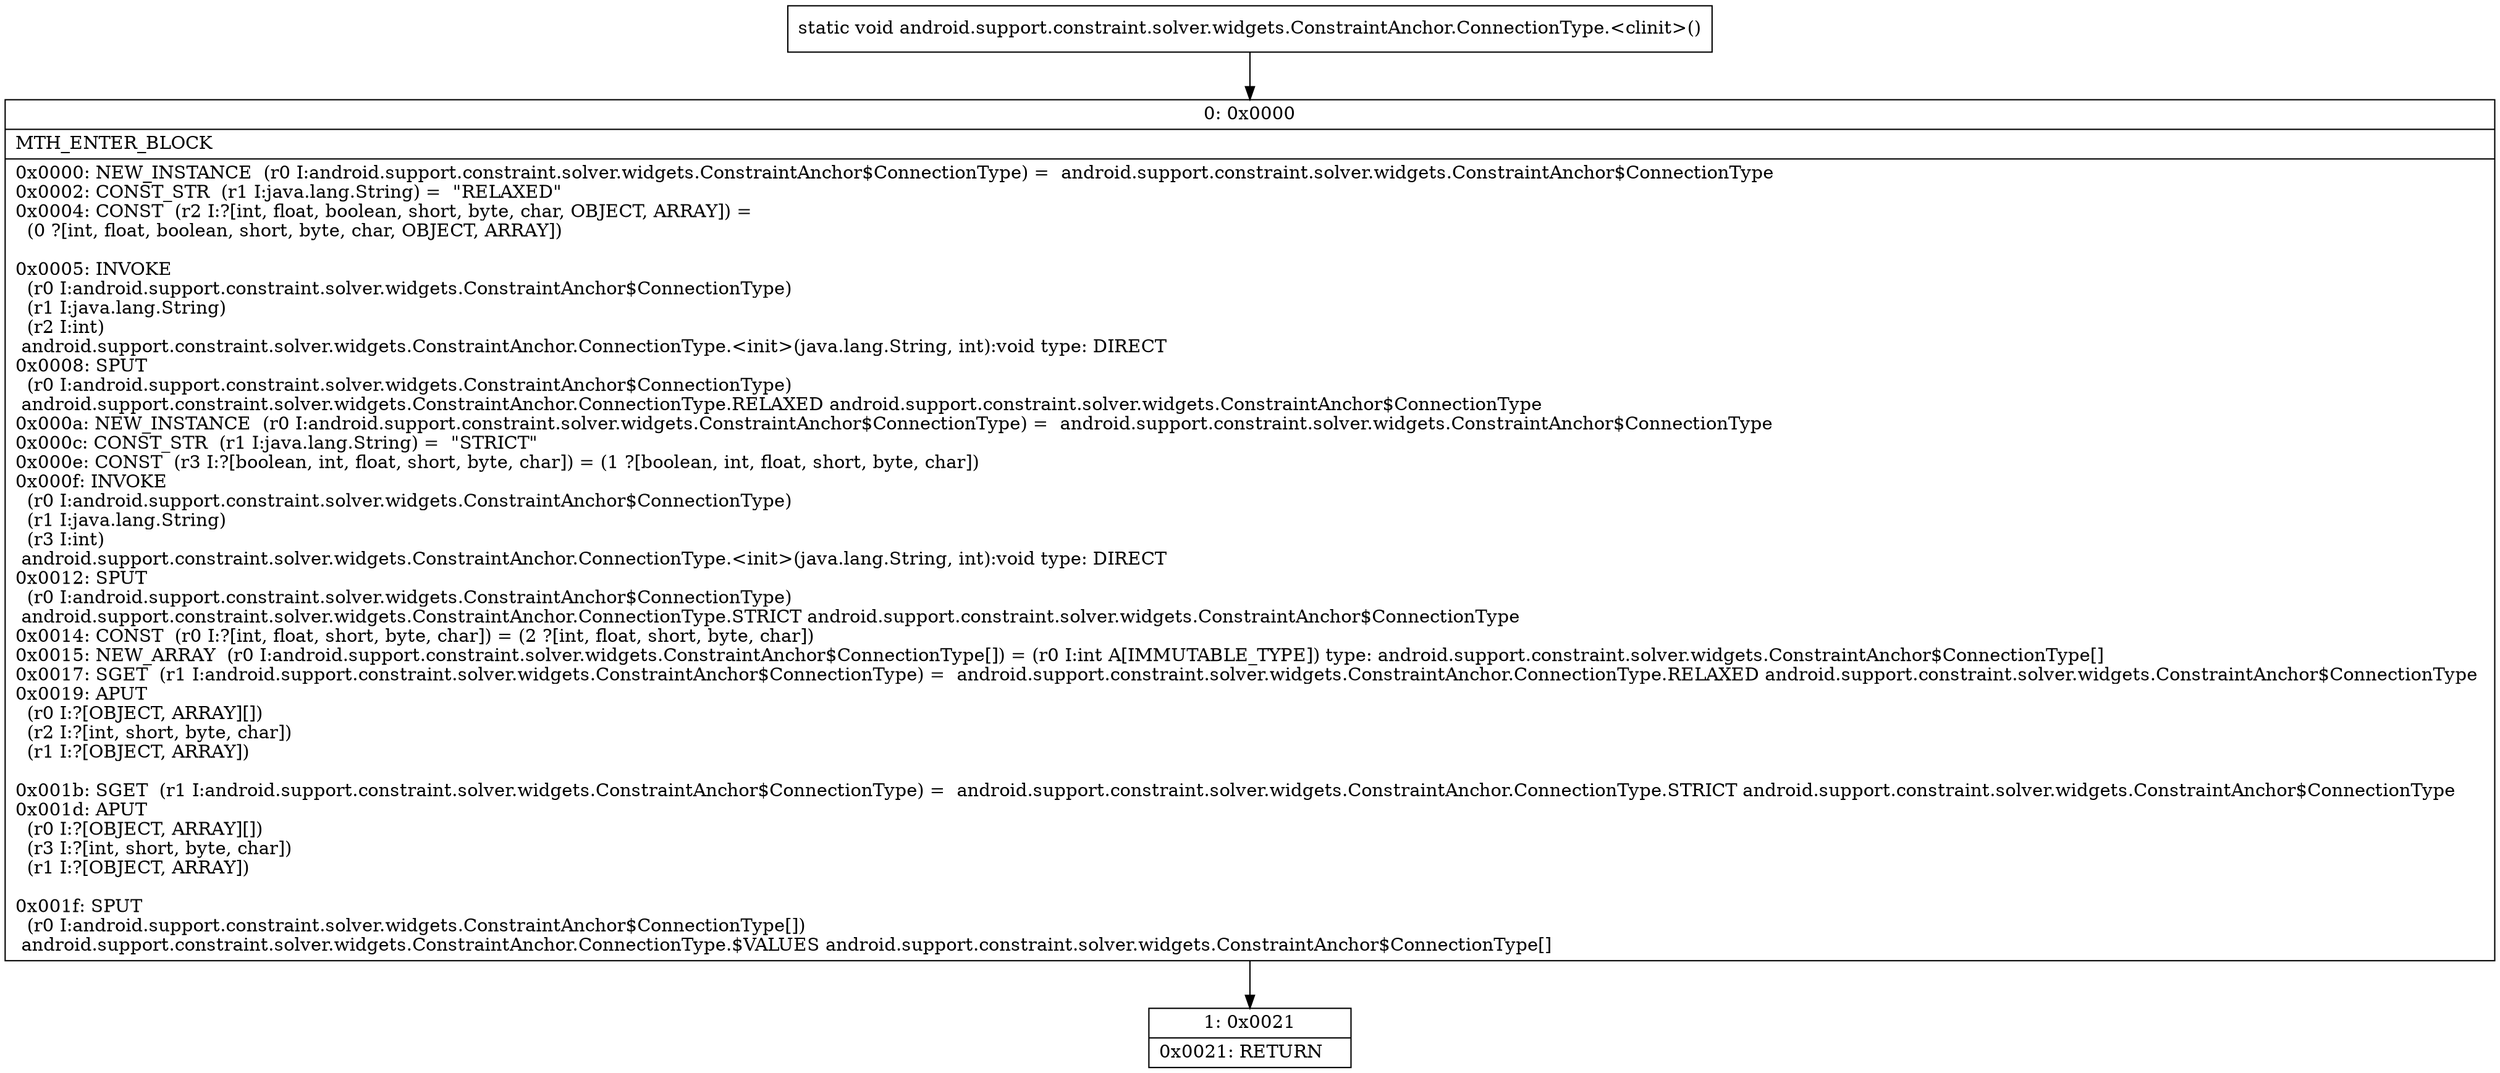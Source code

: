 digraph "CFG forandroid.support.constraint.solver.widgets.ConstraintAnchor.ConnectionType.\<clinit\>()V" {
Node_0 [shape=record,label="{0\:\ 0x0000|MTH_ENTER_BLOCK\l|0x0000: NEW_INSTANCE  (r0 I:android.support.constraint.solver.widgets.ConstraintAnchor$ConnectionType) =  android.support.constraint.solver.widgets.ConstraintAnchor$ConnectionType \l0x0002: CONST_STR  (r1 I:java.lang.String) =  \"RELAXED\" \l0x0004: CONST  (r2 I:?[int, float, boolean, short, byte, char, OBJECT, ARRAY]) = \l  (0 ?[int, float, boolean, short, byte, char, OBJECT, ARRAY])\l \l0x0005: INVOKE  \l  (r0 I:android.support.constraint.solver.widgets.ConstraintAnchor$ConnectionType)\l  (r1 I:java.lang.String)\l  (r2 I:int)\l android.support.constraint.solver.widgets.ConstraintAnchor.ConnectionType.\<init\>(java.lang.String, int):void type: DIRECT \l0x0008: SPUT  \l  (r0 I:android.support.constraint.solver.widgets.ConstraintAnchor$ConnectionType)\l android.support.constraint.solver.widgets.ConstraintAnchor.ConnectionType.RELAXED android.support.constraint.solver.widgets.ConstraintAnchor$ConnectionType \l0x000a: NEW_INSTANCE  (r0 I:android.support.constraint.solver.widgets.ConstraintAnchor$ConnectionType) =  android.support.constraint.solver.widgets.ConstraintAnchor$ConnectionType \l0x000c: CONST_STR  (r1 I:java.lang.String) =  \"STRICT\" \l0x000e: CONST  (r3 I:?[boolean, int, float, short, byte, char]) = (1 ?[boolean, int, float, short, byte, char]) \l0x000f: INVOKE  \l  (r0 I:android.support.constraint.solver.widgets.ConstraintAnchor$ConnectionType)\l  (r1 I:java.lang.String)\l  (r3 I:int)\l android.support.constraint.solver.widgets.ConstraintAnchor.ConnectionType.\<init\>(java.lang.String, int):void type: DIRECT \l0x0012: SPUT  \l  (r0 I:android.support.constraint.solver.widgets.ConstraintAnchor$ConnectionType)\l android.support.constraint.solver.widgets.ConstraintAnchor.ConnectionType.STRICT android.support.constraint.solver.widgets.ConstraintAnchor$ConnectionType \l0x0014: CONST  (r0 I:?[int, float, short, byte, char]) = (2 ?[int, float, short, byte, char]) \l0x0015: NEW_ARRAY  (r0 I:android.support.constraint.solver.widgets.ConstraintAnchor$ConnectionType[]) = (r0 I:int A[IMMUTABLE_TYPE]) type: android.support.constraint.solver.widgets.ConstraintAnchor$ConnectionType[] \l0x0017: SGET  (r1 I:android.support.constraint.solver.widgets.ConstraintAnchor$ConnectionType) =  android.support.constraint.solver.widgets.ConstraintAnchor.ConnectionType.RELAXED android.support.constraint.solver.widgets.ConstraintAnchor$ConnectionType \l0x0019: APUT  \l  (r0 I:?[OBJECT, ARRAY][])\l  (r2 I:?[int, short, byte, char])\l  (r1 I:?[OBJECT, ARRAY])\l \l0x001b: SGET  (r1 I:android.support.constraint.solver.widgets.ConstraintAnchor$ConnectionType) =  android.support.constraint.solver.widgets.ConstraintAnchor.ConnectionType.STRICT android.support.constraint.solver.widgets.ConstraintAnchor$ConnectionType \l0x001d: APUT  \l  (r0 I:?[OBJECT, ARRAY][])\l  (r3 I:?[int, short, byte, char])\l  (r1 I:?[OBJECT, ARRAY])\l \l0x001f: SPUT  \l  (r0 I:android.support.constraint.solver.widgets.ConstraintAnchor$ConnectionType[])\l android.support.constraint.solver.widgets.ConstraintAnchor.ConnectionType.$VALUES android.support.constraint.solver.widgets.ConstraintAnchor$ConnectionType[] \l}"];
Node_1 [shape=record,label="{1\:\ 0x0021|0x0021: RETURN   \l}"];
MethodNode[shape=record,label="{static void android.support.constraint.solver.widgets.ConstraintAnchor.ConnectionType.\<clinit\>() }"];
MethodNode -> Node_0;
Node_0 -> Node_1;
}

